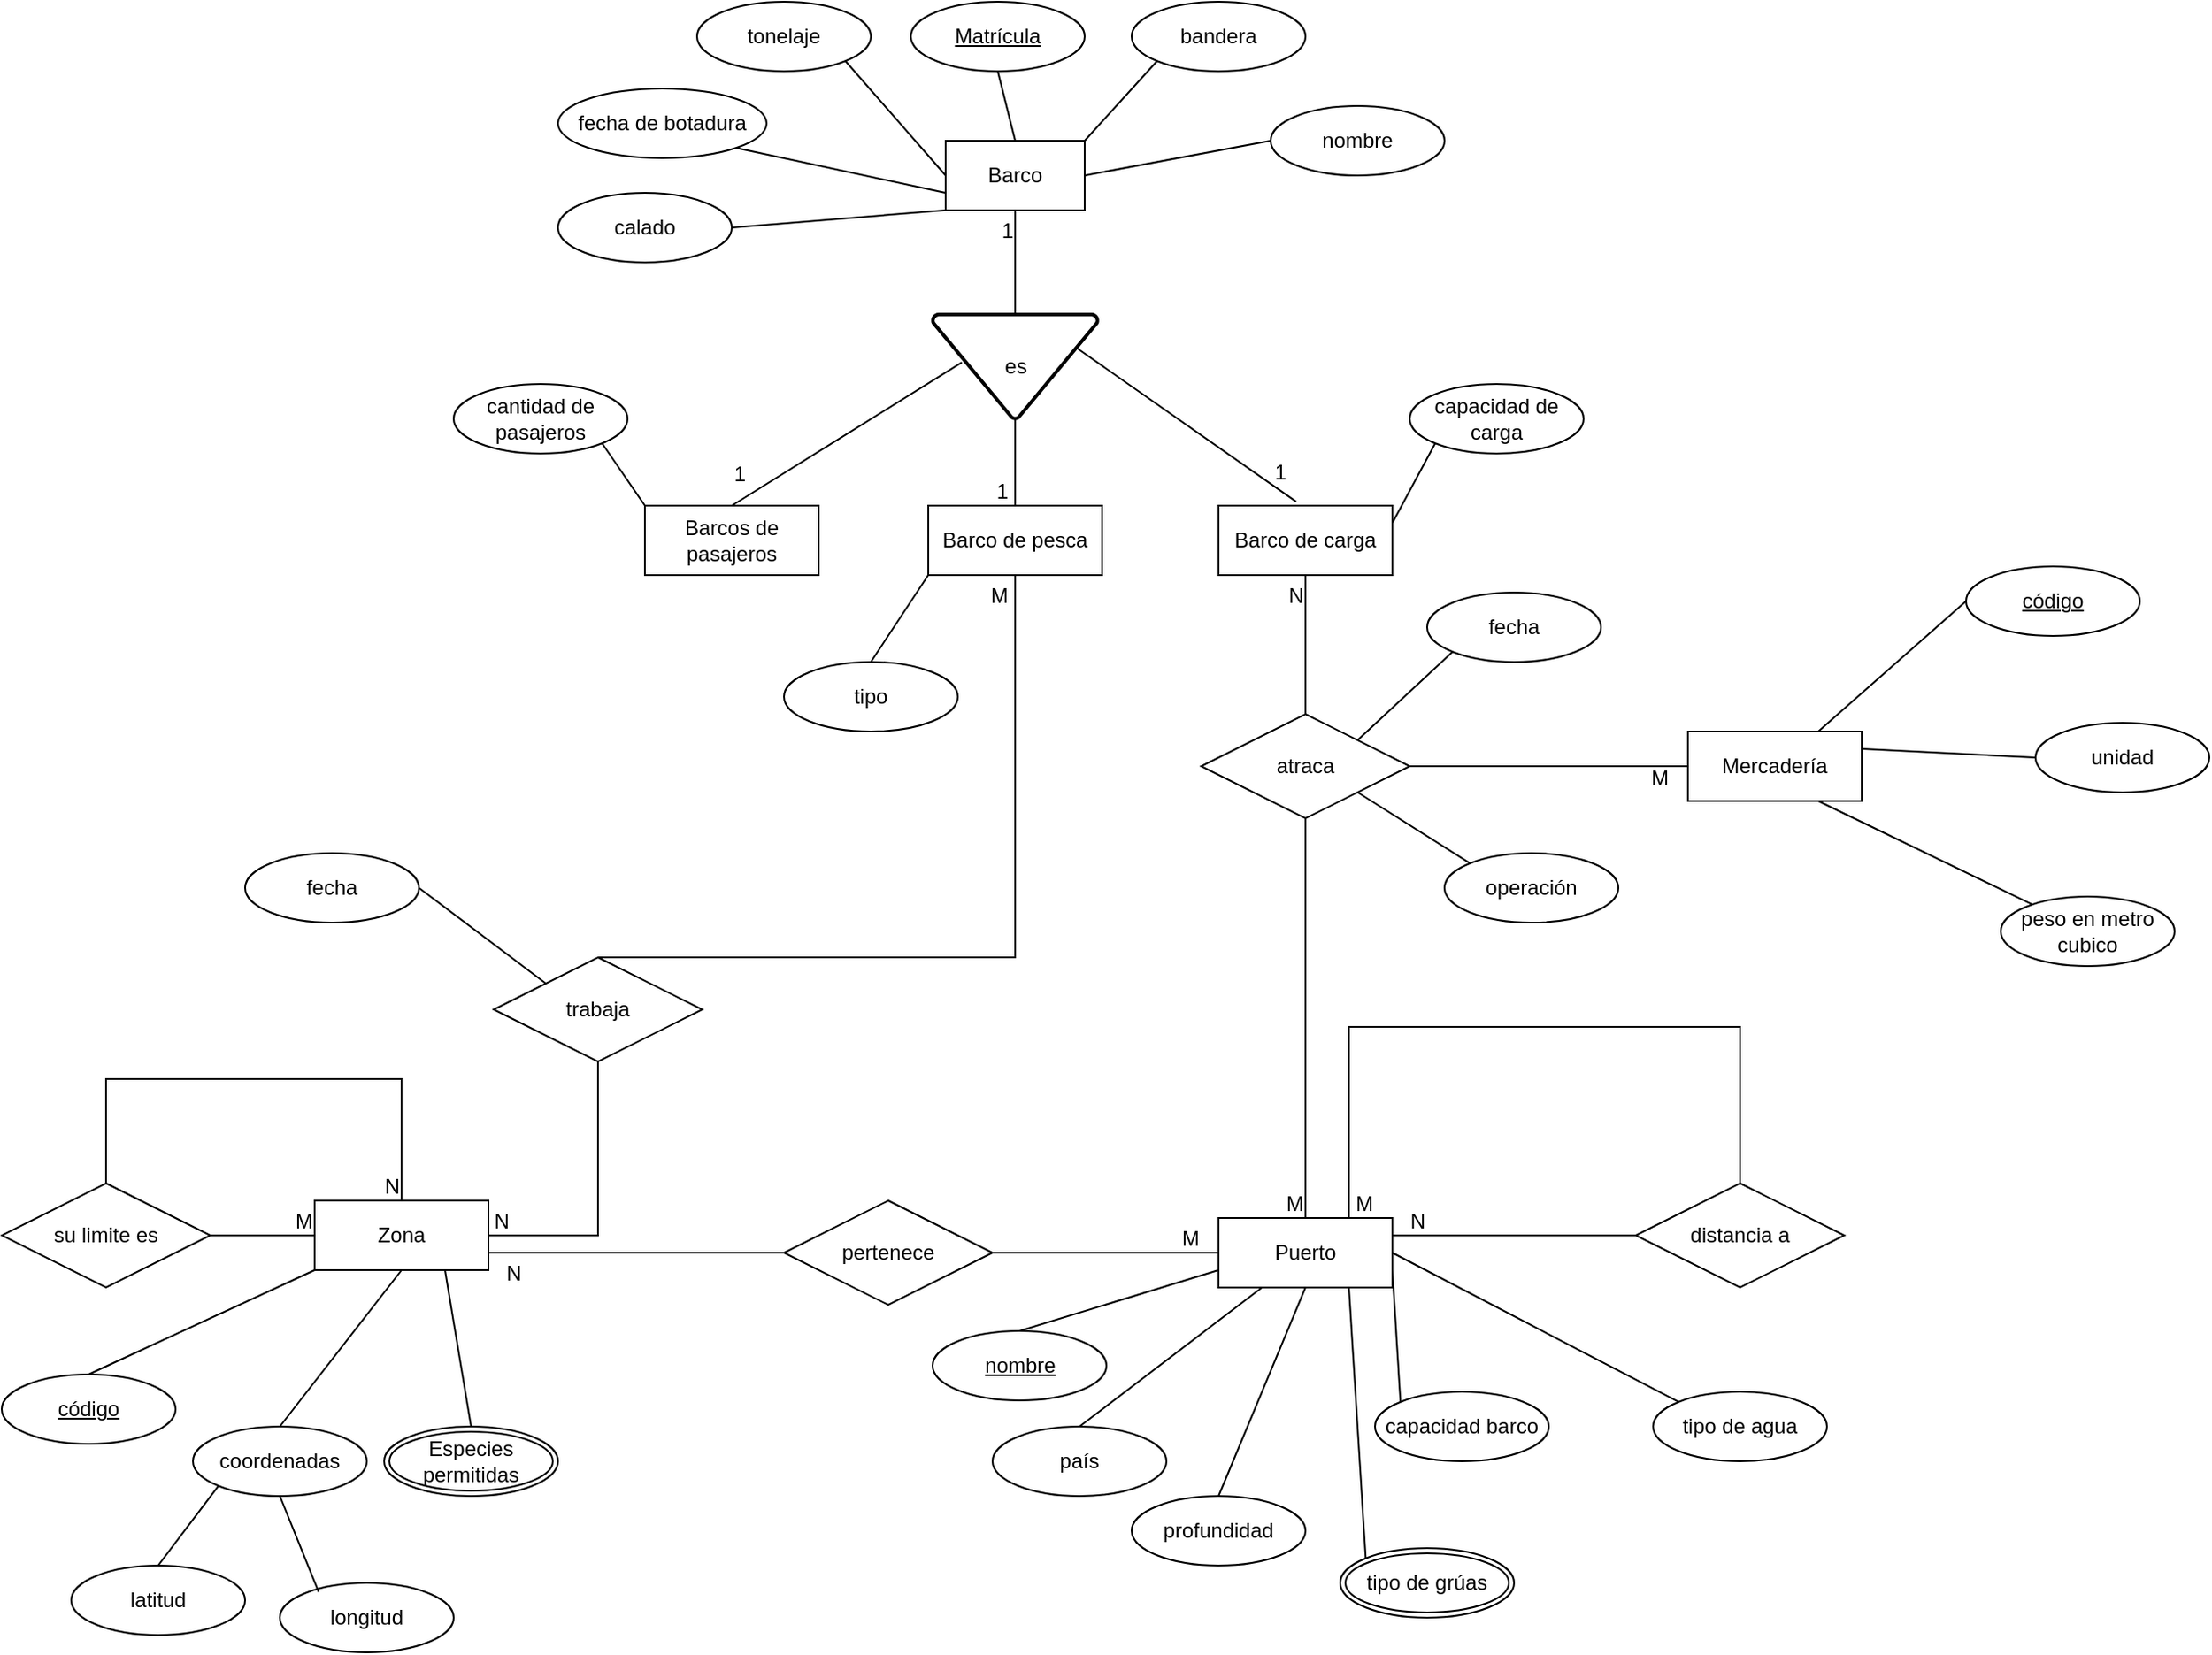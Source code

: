 <mxfile version="26.0.11">
  <diagram name="Página-1" id="JOJs0gV64MYOnQZOllsk">
    <mxGraphModel dx="2267" dy="2320" grid="1" gridSize="10" guides="1" tooltips="1" connect="1" arrows="1" fold="1" page="1" pageScale="1" pageWidth="1654" pageHeight="1169" math="0" shadow="0">
      <root>
        <object label="" id="0">
          <mxCell />
        </object>
        <mxCell id="1" parent="0" />
        <mxCell id="C2GfppKZNMFUQmOp4A26-1" value="Barco" style="rounded=0;whiteSpace=wrap;html=1;" parent="1" vertex="1">
          <mxGeometry x="693" y="-1070" width="80" height="40" as="geometry" />
        </mxCell>
        <mxCell id="C2GfppKZNMFUQmOp4A26-3" value="Matrícula" style="ellipse;whiteSpace=wrap;html=1;align=center;fontStyle=4;" parent="1" vertex="1">
          <mxGeometry x="673" y="-1150" width="100" height="40" as="geometry" />
        </mxCell>
        <mxCell id="C2GfppKZNMFUQmOp4A26-4" value="bandera" style="ellipse;whiteSpace=wrap;html=1;align=center;" parent="1" vertex="1">
          <mxGeometry x="800" y="-1150" width="100" height="40" as="geometry" />
        </mxCell>
        <mxCell id="C2GfppKZNMFUQmOp4A26-5" value="nombre" style="ellipse;whiteSpace=wrap;html=1;align=center;" parent="1" vertex="1">
          <mxGeometry x="880" y="-1090" width="100" height="40" as="geometry" />
        </mxCell>
        <mxCell id="C2GfppKZNMFUQmOp4A26-6" value="tonelaje" style="ellipse;whiteSpace=wrap;html=1;align=center;" parent="1" vertex="1">
          <mxGeometry x="550" y="-1150" width="100" height="40" as="geometry" />
        </mxCell>
        <mxCell id="C2GfppKZNMFUQmOp4A26-7" value="calado" style="ellipse;whiteSpace=wrap;html=1;align=center;" parent="1" vertex="1">
          <mxGeometry x="470" y="-1040" width="100" height="40" as="geometry" />
        </mxCell>
        <mxCell id="C2GfppKZNMFUQmOp4A26-8" value="fecha de botadura" style="ellipse;whiteSpace=wrap;html=1;align=center;" parent="1" vertex="1">
          <mxGeometry x="470" y="-1100" width="120" height="40" as="geometry" />
        </mxCell>
        <mxCell id="C2GfppKZNMFUQmOp4A26-13" value="" style="endArrow=none;html=1;rounded=0;exitX=1;exitY=1;exitDx=0;exitDy=0;entryX=0;entryY=0.75;entryDx=0;entryDy=0;" parent="1" source="C2GfppKZNMFUQmOp4A26-8" target="C2GfppKZNMFUQmOp4A26-1" edge="1">
          <mxGeometry width="50" height="50" relative="1" as="geometry">
            <mxPoint x="650" y="-800" as="sourcePoint" />
            <mxPoint x="700" y="-850" as="targetPoint" />
          </mxGeometry>
        </mxCell>
        <mxCell id="C2GfppKZNMFUQmOp4A26-14" value="" style="endArrow=none;html=1;rounded=0;exitX=1;exitY=1;exitDx=0;exitDy=0;entryX=0;entryY=0.5;entryDx=0;entryDy=0;" parent="1" source="C2GfppKZNMFUQmOp4A26-6" target="C2GfppKZNMFUQmOp4A26-1" edge="1">
          <mxGeometry width="50" height="50" relative="1" as="geometry">
            <mxPoint x="680" y="-820" as="sourcePoint" />
            <mxPoint x="730" y="-870" as="targetPoint" />
          </mxGeometry>
        </mxCell>
        <mxCell id="C2GfppKZNMFUQmOp4A26-15" value="" style="endArrow=none;html=1;rounded=0;entryX=0.5;entryY=1;entryDx=0;entryDy=0;exitX=0.5;exitY=0;exitDx=0;exitDy=0;" parent="1" source="C2GfppKZNMFUQmOp4A26-1" target="C2GfppKZNMFUQmOp4A26-3" edge="1">
          <mxGeometry width="50" height="50" relative="1" as="geometry">
            <mxPoint x="680" y="-820" as="sourcePoint" />
            <mxPoint x="730" y="-870" as="targetPoint" />
          </mxGeometry>
        </mxCell>
        <mxCell id="C2GfppKZNMFUQmOp4A26-16" value="" style="endArrow=none;html=1;rounded=0;entryX=0;entryY=1;entryDx=0;entryDy=0;exitX=1;exitY=0;exitDx=0;exitDy=0;" parent="1" source="C2GfppKZNMFUQmOp4A26-1" target="C2GfppKZNMFUQmOp4A26-4" edge="1">
          <mxGeometry width="50" height="50" relative="1" as="geometry">
            <mxPoint x="680" y="-820" as="sourcePoint" />
            <mxPoint x="730" y="-870" as="targetPoint" />
          </mxGeometry>
        </mxCell>
        <mxCell id="C2GfppKZNMFUQmOp4A26-17" value="" style="endArrow=none;html=1;rounded=0;entryX=0;entryY=0.5;entryDx=0;entryDy=0;exitX=1;exitY=0.5;exitDx=0;exitDy=0;" parent="1" source="C2GfppKZNMFUQmOp4A26-1" target="C2GfppKZNMFUQmOp4A26-5" edge="1">
          <mxGeometry width="50" height="50" relative="1" as="geometry">
            <mxPoint x="680" y="-820" as="sourcePoint" />
            <mxPoint x="730" y="-870" as="targetPoint" />
          </mxGeometry>
        </mxCell>
        <mxCell id="C2GfppKZNMFUQmOp4A26-27" value="es" style="strokeWidth=2;html=1;shape=mxgraph.flowchart.merge_or_storage;whiteSpace=wrap;" parent="1" vertex="1">
          <mxGeometry x="685.5" y="-970" width="95" height="60" as="geometry" />
        </mxCell>
        <mxCell id="C2GfppKZNMFUQmOp4A26-29" value="Barcos de pasajeros" style="whiteSpace=wrap;html=1;align=center;" parent="1" vertex="1">
          <mxGeometry x="520" y="-860" width="100" height="40" as="geometry" />
        </mxCell>
        <mxCell id="C2GfppKZNMFUQmOp4A26-30" value="Barco de pesca" style="whiteSpace=wrap;html=1;align=center;" parent="1" vertex="1">
          <mxGeometry x="683" y="-860" width="100" height="40" as="geometry" />
        </mxCell>
        <mxCell id="C2GfppKZNMFUQmOp4A26-31" value="Barco de carga" style="whiteSpace=wrap;html=1;align=center;" parent="1" vertex="1">
          <mxGeometry x="850" y="-860" width="100" height="40" as="geometry" />
        </mxCell>
        <mxCell id="C2GfppKZNMFUQmOp4A26-35" value="cantidad de pasajeros" style="ellipse;whiteSpace=wrap;html=1;align=center;" parent="1" vertex="1">
          <mxGeometry x="410" y="-930" width="100" height="40" as="geometry" />
        </mxCell>
        <mxCell id="C2GfppKZNMFUQmOp4A26-39" value="" style="endArrow=none;html=1;rounded=0;entryX=1;entryY=1;entryDx=0;entryDy=0;exitX=0;exitY=0;exitDx=0;exitDy=0;" parent="1" source="C2GfppKZNMFUQmOp4A26-29" target="C2GfppKZNMFUQmOp4A26-35" edge="1">
          <mxGeometry width="50" height="50" relative="1" as="geometry">
            <mxPoint x="770" y="-740" as="sourcePoint" />
            <mxPoint x="820" y="-790" as="targetPoint" />
          </mxGeometry>
        </mxCell>
        <mxCell id="C2GfppKZNMFUQmOp4A26-40" value="tipo" style="ellipse;whiteSpace=wrap;html=1;align=center;" parent="1" vertex="1">
          <mxGeometry x="600" y="-770" width="100" height="40" as="geometry" />
        </mxCell>
        <mxCell id="C2GfppKZNMFUQmOp4A26-41" value="" style="endArrow=none;html=1;rounded=0;entryX=0;entryY=1;entryDx=0;entryDy=0;exitX=0.5;exitY=0;exitDx=0;exitDy=0;" parent="1" source="C2GfppKZNMFUQmOp4A26-40" target="C2GfppKZNMFUQmOp4A26-30" edge="1">
          <mxGeometry width="50" height="50" relative="1" as="geometry">
            <mxPoint x="770" y="-740" as="sourcePoint" />
            <mxPoint x="820" y="-790" as="targetPoint" />
          </mxGeometry>
        </mxCell>
        <mxCell id="C2GfppKZNMFUQmOp4A26-42" value="capacidad de carga" style="ellipse;whiteSpace=wrap;html=1;align=center;" parent="1" vertex="1">
          <mxGeometry x="960" y="-930" width="100" height="40" as="geometry" />
        </mxCell>
        <mxCell id="C2GfppKZNMFUQmOp4A26-43" value="" style="endArrow=none;html=1;rounded=0;entryX=1;entryY=0.25;entryDx=0;entryDy=0;exitX=0;exitY=1;exitDx=0;exitDy=0;" parent="1" source="C2GfppKZNMFUQmOp4A26-42" target="C2GfppKZNMFUQmOp4A26-31" edge="1">
          <mxGeometry width="50" height="50" relative="1" as="geometry">
            <mxPoint x="770" y="-740" as="sourcePoint" />
            <mxPoint x="820" y="-790" as="targetPoint" />
          </mxGeometry>
        </mxCell>
        <mxCell id="C2GfppKZNMFUQmOp4A26-44" value="" style="endArrow=none;html=1;rounded=0;entryX=1;entryY=0.5;entryDx=0;entryDy=0;exitX=0;exitY=1;exitDx=0;exitDy=0;" parent="1" source="C2GfppKZNMFUQmOp4A26-1" target="C2GfppKZNMFUQmOp4A26-7" edge="1">
          <mxGeometry width="50" height="50" relative="1" as="geometry">
            <mxPoint x="650" y="-690" as="sourcePoint" />
            <mxPoint x="700" y="-740" as="targetPoint" />
          </mxGeometry>
        </mxCell>
        <mxCell id="C2GfppKZNMFUQmOp4A26-45" value="Zona" style="whiteSpace=wrap;html=1;align=center;" parent="1" vertex="1">
          <mxGeometry x="330" y="-460" width="100" height="40" as="geometry" />
        </mxCell>
        <mxCell id="C2GfppKZNMFUQmOp4A26-49" value="código" style="ellipse;whiteSpace=wrap;html=1;align=center;fontStyle=4;" parent="1" vertex="1">
          <mxGeometry x="150" y="-360" width="100" height="40" as="geometry" />
        </mxCell>
        <mxCell id="C2GfppKZNMFUQmOp4A26-50" value="Especies permitidas" style="ellipse;shape=doubleEllipse;margin=3;whiteSpace=wrap;html=1;align=center;" parent="1" vertex="1">
          <mxGeometry x="370" y="-330" width="100" height="40" as="geometry" />
        </mxCell>
        <mxCell id="C2GfppKZNMFUQmOp4A26-51" value="" style="endArrow=none;html=1;rounded=0;exitX=0.5;exitY=0;exitDx=0;exitDy=0;entryX=0;entryY=1;entryDx=0;entryDy=0;" parent="1" source="C2GfppKZNMFUQmOp4A26-49" target="C2GfppKZNMFUQmOp4A26-45" edge="1">
          <mxGeometry width="50" height="50" relative="1" as="geometry">
            <mxPoint x="410" y="-530" as="sourcePoint" />
            <mxPoint x="430" y="-380" as="targetPoint" />
          </mxGeometry>
        </mxCell>
        <mxCell id="C2GfppKZNMFUQmOp4A26-52" value="" style="endArrow=none;html=1;rounded=0;entryX=0.5;entryY=1;entryDx=0;entryDy=0;exitX=0.5;exitY=0;exitDx=0;exitDy=0;" parent="1" source="C2GfppKZNMFUQmOp4A26-136" target="C2GfppKZNMFUQmOp4A26-45" edge="1">
          <mxGeometry width="50" height="50" relative="1" as="geometry">
            <mxPoint x="310" y="-340" as="sourcePoint" />
            <mxPoint x="460" y="-580" as="targetPoint" />
          </mxGeometry>
        </mxCell>
        <mxCell id="C2GfppKZNMFUQmOp4A26-53" value="" style="endArrow=none;html=1;rounded=0;entryX=0.75;entryY=1;entryDx=0;entryDy=0;exitX=0.5;exitY=0;exitDx=0;exitDy=0;" parent="1" source="C2GfppKZNMFUQmOp4A26-50" target="C2GfppKZNMFUQmOp4A26-45" edge="1">
          <mxGeometry width="50" height="50" relative="1" as="geometry">
            <mxPoint x="410" y="-530" as="sourcePoint" />
            <mxPoint x="460" y="-580" as="targetPoint" />
          </mxGeometry>
        </mxCell>
        <mxCell id="C2GfppKZNMFUQmOp4A26-54" value="Puerto" style="whiteSpace=wrap;html=1;align=center;" parent="1" vertex="1">
          <mxGeometry x="850" y="-450" width="100" height="40" as="geometry" />
        </mxCell>
        <mxCell id="C2GfppKZNMFUQmOp4A26-55" value="nombre" style="ellipse;whiteSpace=wrap;html=1;align=center;fontStyle=4;" parent="1" vertex="1">
          <mxGeometry x="685.5" y="-385" width="100" height="40" as="geometry" />
        </mxCell>
        <mxCell id="C2GfppKZNMFUQmOp4A26-56" value="país" style="ellipse;whiteSpace=wrap;html=1;align=center;" parent="1" vertex="1">
          <mxGeometry x="720" y="-330" width="100" height="40" as="geometry" />
        </mxCell>
        <mxCell id="C2GfppKZNMFUQmOp4A26-57" value="profundidad" style="ellipse;whiteSpace=wrap;html=1;align=center;" parent="1" vertex="1">
          <mxGeometry x="800" y="-290" width="100" height="40" as="geometry" />
        </mxCell>
        <mxCell id="C2GfppKZNMFUQmOp4A26-61" value="capacidad barco" style="ellipse;whiteSpace=wrap;html=1;align=center;" parent="1" vertex="1">
          <mxGeometry x="940" y="-350" width="100" height="40" as="geometry" />
        </mxCell>
        <mxCell id="C2GfppKZNMFUQmOp4A26-62" value="tipo de agua" style="ellipse;whiteSpace=wrap;html=1;align=center;" parent="1" vertex="1">
          <mxGeometry x="1100" y="-350" width="100" height="40" as="geometry" />
        </mxCell>
        <mxCell id="C2GfppKZNMFUQmOp4A26-63" value="" style="endArrow=none;html=1;rounded=0;entryX=0;entryY=0.75;entryDx=0;entryDy=0;exitX=0.5;exitY=0;exitDx=0;exitDy=0;" parent="1" source="C2GfppKZNMFUQmOp4A26-55" target="C2GfppKZNMFUQmOp4A26-54" edge="1">
          <mxGeometry width="50" height="50" relative="1" as="geometry">
            <mxPoint x="700" y="-319" as="sourcePoint" />
            <mxPoint x="720" y="-535" as="targetPoint" />
          </mxGeometry>
        </mxCell>
        <mxCell id="C2GfppKZNMFUQmOp4A26-64" value="" style="endArrow=none;html=1;rounded=0;entryX=0.25;entryY=1;entryDx=0;entryDy=0;exitX=0.5;exitY=0;exitDx=0;exitDy=0;" parent="1" source="C2GfppKZNMFUQmOp4A26-56" target="C2GfppKZNMFUQmOp4A26-54" edge="1">
          <mxGeometry width="50" height="50" relative="1" as="geometry">
            <mxPoint x="670" y="-485" as="sourcePoint" />
            <mxPoint x="720" y="-535" as="targetPoint" />
          </mxGeometry>
        </mxCell>
        <mxCell id="C2GfppKZNMFUQmOp4A26-65" value="" style="endArrow=none;html=1;rounded=0;entryX=0.5;entryY=1;entryDx=0;entryDy=0;exitX=0.5;exitY=0;exitDx=0;exitDy=0;" parent="1" source="C2GfppKZNMFUQmOp4A26-57" target="C2GfppKZNMFUQmOp4A26-54" edge="1">
          <mxGeometry width="50" height="50" relative="1" as="geometry">
            <mxPoint x="670" y="-485" as="sourcePoint" />
            <mxPoint x="720" y="-535" as="targetPoint" />
          </mxGeometry>
        </mxCell>
        <mxCell id="C2GfppKZNMFUQmOp4A26-66" value="" style="endArrow=none;html=1;rounded=0;entryX=0.75;entryY=1;entryDx=0;entryDy=0;exitX=0;exitY=0;exitDx=0;exitDy=0;" parent="1" source="C2GfppKZNMFUQmOp4A26-142" target="C2GfppKZNMFUQmOp4A26-54" edge="1">
          <mxGeometry width="50" height="50" relative="1" as="geometry">
            <mxPoint x="918" y="-275.56" as="sourcePoint" />
            <mxPoint x="720" y="-535" as="targetPoint" />
          </mxGeometry>
        </mxCell>
        <mxCell id="C2GfppKZNMFUQmOp4A26-67" value="" style="endArrow=none;html=1;rounded=0;entryX=1;entryY=0.75;entryDx=0;entryDy=0;exitX=0;exitY=0;exitDx=0;exitDy=0;" parent="1" source="C2GfppKZNMFUQmOp4A26-61" target="C2GfppKZNMFUQmOp4A26-54" edge="1">
          <mxGeometry width="50" height="50" relative="1" as="geometry">
            <mxPoint x="670" y="-485" as="sourcePoint" />
            <mxPoint x="720" y="-535" as="targetPoint" />
          </mxGeometry>
        </mxCell>
        <mxCell id="C2GfppKZNMFUQmOp4A26-68" value="" style="endArrow=none;html=1;rounded=0;entryX=1;entryY=0.5;entryDx=0;entryDy=0;exitX=0;exitY=0;exitDx=0;exitDy=0;" parent="1" source="C2GfppKZNMFUQmOp4A26-62" target="C2GfppKZNMFUQmOp4A26-54" edge="1">
          <mxGeometry width="50" height="50" relative="1" as="geometry">
            <mxPoint x="990" y="-429" as="sourcePoint" />
            <mxPoint x="720" y="-535" as="targetPoint" />
          </mxGeometry>
        </mxCell>
        <mxCell id="C2GfppKZNMFUQmOp4A26-71" value="" style="endArrow=none;html=1;rounded=0;entryX=0.5;entryY=1;entryDx=0;entryDy=0;exitX=0.5;exitY=0;exitDx=0;exitDy=0;exitPerimeter=0;" parent="1" source="C2GfppKZNMFUQmOp4A26-27" target="C2GfppKZNMFUQmOp4A26-1" edge="1">
          <mxGeometry relative="1" as="geometry">
            <mxPoint x="660" y="-650" as="sourcePoint" />
            <mxPoint x="820" y="-650" as="targetPoint" />
          </mxGeometry>
        </mxCell>
        <mxCell id="C2GfppKZNMFUQmOp4A26-72" value="1" style="resizable=0;html=1;whiteSpace=wrap;align=right;verticalAlign=bottom;" parent="C2GfppKZNMFUQmOp4A26-71" connectable="0" vertex="1">
          <mxGeometry x="1" relative="1" as="geometry">
            <mxPoint y="20" as="offset" />
          </mxGeometry>
        </mxCell>
        <mxCell id="C2GfppKZNMFUQmOp4A26-74" value="" style="endArrow=none;html=1;rounded=0;entryX=0.5;entryY=0;entryDx=0;entryDy=0;exitX=0.177;exitY=0.459;exitDx=0;exitDy=0;exitPerimeter=0;" parent="1" source="C2GfppKZNMFUQmOp4A26-27" target="C2GfppKZNMFUQmOp4A26-29" edge="1">
          <mxGeometry relative="1" as="geometry">
            <mxPoint x="700" y="-940" as="sourcePoint" />
            <mxPoint x="743" y="-1020" as="targetPoint" />
          </mxGeometry>
        </mxCell>
        <mxCell id="C2GfppKZNMFUQmOp4A26-75" value="1" style="resizable=0;html=1;whiteSpace=wrap;align=right;verticalAlign=bottom;" parent="C2GfppKZNMFUQmOp4A26-74" connectable="0" vertex="1">
          <mxGeometry x="1" relative="1" as="geometry">
            <mxPoint x="10" y="-10" as="offset" />
          </mxGeometry>
        </mxCell>
        <mxCell id="C2GfppKZNMFUQmOp4A26-78" value="" style="endArrow=none;html=1;rounded=0;entryX=0.446;entryY=-0.057;entryDx=0;entryDy=0;exitX=0.882;exitY=0.331;exitDx=0;exitDy=0;exitPerimeter=0;entryPerimeter=0;" parent="1" source="C2GfppKZNMFUQmOp4A26-27" target="C2GfppKZNMFUQmOp4A26-31" edge="1">
          <mxGeometry relative="1" as="geometry">
            <mxPoint x="753" y="-950" as="sourcePoint" />
            <mxPoint x="753" y="-1010" as="targetPoint" />
          </mxGeometry>
        </mxCell>
        <mxCell id="C2GfppKZNMFUQmOp4A26-79" value="1" style="resizable=0;html=1;whiteSpace=wrap;align=right;verticalAlign=bottom;" parent="C2GfppKZNMFUQmOp4A26-78" connectable="0" vertex="1">
          <mxGeometry x="1" relative="1" as="geometry">
            <mxPoint x="-4" y="-8" as="offset" />
          </mxGeometry>
        </mxCell>
        <mxCell id="C2GfppKZNMFUQmOp4A26-80" value="" style="endArrow=none;html=1;rounded=0;entryX=0.5;entryY=0;entryDx=0;entryDy=0;exitX=0.5;exitY=1;exitDx=0;exitDy=0;exitPerimeter=0;" parent="1" source="C2GfppKZNMFUQmOp4A26-27" target="C2GfppKZNMFUQmOp4A26-30" edge="1">
          <mxGeometry relative="1" as="geometry">
            <mxPoint x="763" y="-940" as="sourcePoint" />
            <mxPoint x="763" y="-1000" as="targetPoint" />
          </mxGeometry>
        </mxCell>
        <mxCell id="C2GfppKZNMFUQmOp4A26-81" value="1" style="resizable=0;html=1;whiteSpace=wrap;align=right;verticalAlign=bottom;" parent="C2GfppKZNMFUQmOp4A26-80" connectable="0" vertex="1">
          <mxGeometry x="1" relative="1" as="geometry">
            <mxPoint x="-3" as="offset" />
          </mxGeometry>
        </mxCell>
        <mxCell id="C2GfppKZNMFUQmOp4A26-82" value="trabaja" style="shape=rhombus;perimeter=rhombusPerimeter;whiteSpace=wrap;html=1;align=center;" parent="1" vertex="1">
          <mxGeometry x="433" y="-600" width="120" height="60" as="geometry" />
        </mxCell>
        <mxCell id="C2GfppKZNMFUQmOp4A26-83" value="" style="endArrow=none;html=1;rounded=0;entryX=0.5;entryY=1;entryDx=0;entryDy=0;exitX=0.5;exitY=0;exitDx=0;exitDy=0;" parent="1" source="C2GfppKZNMFUQmOp4A26-82" target="C2GfppKZNMFUQmOp4A26-30" edge="1">
          <mxGeometry relative="1" as="geometry">
            <mxPoint x="280" y="-520" as="sourcePoint" />
            <mxPoint x="440" y="-520" as="targetPoint" />
            <Array as="points">
              <mxPoint x="733" y="-600" />
            </Array>
          </mxGeometry>
        </mxCell>
        <mxCell id="C2GfppKZNMFUQmOp4A26-84" value="M" style="resizable=0;html=1;whiteSpace=wrap;align=right;verticalAlign=bottom;" parent="C2GfppKZNMFUQmOp4A26-83" connectable="0" vertex="1">
          <mxGeometry x="1" relative="1" as="geometry">
            <mxPoint x="-3" y="20" as="offset" />
          </mxGeometry>
        </mxCell>
        <mxCell id="C2GfppKZNMFUQmOp4A26-85" value="" style="endArrow=none;html=1;rounded=0;exitX=0.5;exitY=1;exitDx=0;exitDy=0;entryX=1;entryY=0.5;entryDx=0;entryDy=0;" parent="1" source="C2GfppKZNMFUQmOp4A26-82" target="C2GfppKZNMFUQmOp4A26-45" edge="1">
          <mxGeometry relative="1" as="geometry">
            <mxPoint x="360" y="-460" as="sourcePoint" />
            <mxPoint x="380" y="-490" as="targetPoint" />
            <Array as="points">
              <mxPoint x="493" y="-440" />
            </Array>
          </mxGeometry>
        </mxCell>
        <mxCell id="C2GfppKZNMFUQmOp4A26-86" value="N" style="resizable=0;html=1;whiteSpace=wrap;align=right;verticalAlign=bottom;" parent="C2GfppKZNMFUQmOp4A26-85" connectable="0" vertex="1">
          <mxGeometry x="1" relative="1" as="geometry">
            <mxPoint x="13" as="offset" />
          </mxGeometry>
        </mxCell>
        <mxCell id="C2GfppKZNMFUQmOp4A26-89" value="su limite es" style="shape=rhombus;perimeter=rhombusPerimeter;whiteSpace=wrap;html=1;align=center;" parent="1" vertex="1">
          <mxGeometry x="150" y="-470" width="120" height="60" as="geometry" />
        </mxCell>
        <mxCell id="C2GfppKZNMFUQmOp4A26-90" value="" style="endArrow=none;html=1;rounded=0;entryX=0;entryY=0.5;entryDx=0;entryDy=0;exitX=1;exitY=0.5;exitDx=0;exitDy=0;" parent="1" source="C2GfppKZNMFUQmOp4A26-89" target="C2GfppKZNMFUQmOp4A26-45" edge="1">
          <mxGeometry relative="1" as="geometry">
            <mxPoint x="300" y="-450" as="sourcePoint" />
            <mxPoint x="460" y="-450" as="targetPoint" />
          </mxGeometry>
        </mxCell>
        <mxCell id="C2GfppKZNMFUQmOp4A26-91" value="M" style="resizable=0;html=1;whiteSpace=wrap;align=right;verticalAlign=bottom;" parent="C2GfppKZNMFUQmOp4A26-90" connectable="0" vertex="1">
          <mxGeometry x="1" relative="1" as="geometry" />
        </mxCell>
        <mxCell id="C2GfppKZNMFUQmOp4A26-92" value="" style="endArrow=none;html=1;rounded=0;exitX=0.5;exitY=0;exitDx=0;exitDy=0;entryX=0.5;entryY=0;entryDx=0;entryDy=0;" parent="1" source="C2GfppKZNMFUQmOp4A26-89" target="C2GfppKZNMFUQmOp4A26-45" edge="1">
          <mxGeometry relative="1" as="geometry">
            <mxPoint x="300" y="-450" as="sourcePoint" />
            <mxPoint x="220" y="-560" as="targetPoint" />
            <Array as="points">
              <mxPoint x="210" y="-530" />
              <mxPoint x="380" y="-530" />
            </Array>
          </mxGeometry>
        </mxCell>
        <mxCell id="C2GfppKZNMFUQmOp4A26-93" value="N" style="resizable=0;html=1;whiteSpace=wrap;align=right;verticalAlign=bottom;" parent="C2GfppKZNMFUQmOp4A26-92" connectable="0" vertex="1">
          <mxGeometry x="1" relative="1" as="geometry" />
        </mxCell>
        <mxCell id="C2GfppKZNMFUQmOp4A26-94" value="atraca" style="shape=rhombus;perimeter=rhombusPerimeter;whiteSpace=wrap;html=1;align=center;" parent="1" vertex="1">
          <mxGeometry x="840" y="-740" width="120" height="60" as="geometry" />
        </mxCell>
        <mxCell id="C2GfppKZNMFUQmOp4A26-95" value="" style="endArrow=none;html=1;rounded=0;entryX=0.5;entryY=1;entryDx=0;entryDy=0;exitX=0.5;exitY=0;exitDx=0;exitDy=0;" parent="1" source="C2GfppKZNMFUQmOp4A26-94" target="C2GfppKZNMFUQmOp4A26-31" edge="1">
          <mxGeometry relative="1" as="geometry">
            <mxPoint x="440" y="-710" as="sourcePoint" />
            <mxPoint x="600" y="-710" as="targetPoint" />
          </mxGeometry>
        </mxCell>
        <mxCell id="C2GfppKZNMFUQmOp4A26-96" value="N" style="resizable=0;html=1;whiteSpace=wrap;align=right;verticalAlign=bottom;" parent="C2GfppKZNMFUQmOp4A26-95" connectable="0" vertex="1">
          <mxGeometry x="1" relative="1" as="geometry">
            <mxPoint y="20" as="offset" />
          </mxGeometry>
        </mxCell>
        <mxCell id="C2GfppKZNMFUQmOp4A26-100" value="fecha" style="ellipse;whiteSpace=wrap;html=1;align=center;" parent="1" vertex="1">
          <mxGeometry x="290" y="-660" width="100" height="40" as="geometry" />
        </mxCell>
        <mxCell id="C2GfppKZNMFUQmOp4A26-102" value="" style="endArrow=none;html=1;rounded=0;exitX=1;exitY=0.5;exitDx=0;exitDy=0;entryX=0;entryY=0;entryDx=0;entryDy=0;" parent="1" source="C2GfppKZNMFUQmOp4A26-100" target="C2GfppKZNMFUQmOp4A26-82" edge="1">
          <mxGeometry width="50" height="50" relative="1" as="geometry">
            <mxPoint x="440" y="-580" as="sourcePoint" />
            <mxPoint x="490" y="-630" as="targetPoint" />
          </mxGeometry>
        </mxCell>
        <mxCell id="C2GfppKZNMFUQmOp4A26-104" value="fecha" style="ellipse;whiteSpace=wrap;html=1;align=center;" parent="1" vertex="1">
          <mxGeometry x="970" y="-810" width="100" height="40" as="geometry" />
        </mxCell>
        <mxCell id="C2GfppKZNMFUQmOp4A26-105" value="" style="endArrow=none;html=1;rounded=0;exitX=1;exitY=0;exitDx=0;exitDy=0;entryX=0;entryY=1;entryDx=0;entryDy=0;" parent="1" source="C2GfppKZNMFUQmOp4A26-94" target="C2GfppKZNMFUQmOp4A26-104" edge="1">
          <mxGeometry width="50" height="50" relative="1" as="geometry">
            <mxPoint x="270" y="-670" as="sourcePoint" />
            <mxPoint x="333" y="-670" as="targetPoint" />
          </mxGeometry>
        </mxCell>
        <mxCell id="C2GfppKZNMFUQmOp4A26-106" value="Mercadería" style="whiteSpace=wrap;html=1;align=center;" parent="1" vertex="1">
          <mxGeometry x="1120" y="-730" width="100" height="40" as="geometry" />
        </mxCell>
        <mxCell id="C2GfppKZNMFUQmOp4A26-108" value="código" style="ellipse;whiteSpace=wrap;html=1;align=center;fontStyle=4;" parent="1" vertex="1">
          <mxGeometry x="1280" y="-825" width="100" height="40" as="geometry" />
        </mxCell>
        <mxCell id="C2GfppKZNMFUQmOp4A26-109" value="unidad" style="ellipse;whiteSpace=wrap;html=1;align=center;" parent="1" vertex="1">
          <mxGeometry x="1320" y="-735" width="100" height="40" as="geometry" />
        </mxCell>
        <mxCell id="C2GfppKZNMFUQmOp4A26-110" value="peso en metro cubico" style="ellipse;whiteSpace=wrap;html=1;align=center;" parent="1" vertex="1">
          <mxGeometry x="1300" y="-635" width="100" height="40" as="geometry" />
        </mxCell>
        <mxCell id="C2GfppKZNMFUQmOp4A26-112" value="" style="endArrow=none;html=1;rounded=0;entryX=0;entryY=0.5;entryDx=0;entryDy=0;exitX=0.75;exitY=0;exitDx=0;exitDy=0;" parent="1" source="C2GfppKZNMFUQmOp4A26-106" target="C2GfppKZNMFUQmOp4A26-108" edge="1">
          <mxGeometry width="50" height="50" relative="1" as="geometry">
            <mxPoint x="1170" y="-815" as="sourcePoint" />
            <mxPoint x="1190" y="-735" as="targetPoint" />
          </mxGeometry>
        </mxCell>
        <mxCell id="C2GfppKZNMFUQmOp4A26-113" value="" style="endArrow=none;html=1;rounded=0;entryX=0.75;entryY=1;entryDx=0;entryDy=0;" parent="1" source="C2GfppKZNMFUQmOp4A26-110" target="C2GfppKZNMFUQmOp4A26-106" edge="1">
          <mxGeometry width="50" height="50" relative="1" as="geometry">
            <mxPoint x="1140" y="-685" as="sourcePoint" />
            <mxPoint x="1070" y="-685" as="targetPoint" />
          </mxGeometry>
        </mxCell>
        <mxCell id="C2GfppKZNMFUQmOp4A26-114" value="" style="endArrow=none;html=1;rounded=0;exitX=0;exitY=0.5;exitDx=0;exitDy=0;entryX=1;entryY=0.25;entryDx=0;entryDy=0;" parent="1" source="C2GfppKZNMFUQmOp4A26-109" target="C2GfppKZNMFUQmOp4A26-106" edge="1">
          <mxGeometry width="50" height="50" relative="1" as="geometry">
            <mxPoint x="1140" y="-685" as="sourcePoint" />
            <mxPoint x="1190" y="-735" as="targetPoint" />
          </mxGeometry>
        </mxCell>
        <mxCell id="C2GfppKZNMFUQmOp4A26-115" value="" style="endArrow=none;html=1;rounded=0;exitX=0.5;exitY=1;exitDx=0;exitDy=0;" parent="1" source="C2GfppKZNMFUQmOp4A26-94" target="C2GfppKZNMFUQmOp4A26-54" edge="1">
          <mxGeometry relative="1" as="geometry">
            <mxPoint x="910" y="-730" as="sourcePoint" />
            <mxPoint x="910" y="-810" as="targetPoint" />
          </mxGeometry>
        </mxCell>
        <mxCell id="C2GfppKZNMFUQmOp4A26-116" value="M" style="resizable=0;html=1;whiteSpace=wrap;align=right;verticalAlign=bottom;" parent="C2GfppKZNMFUQmOp4A26-115" connectable="0" vertex="1">
          <mxGeometry x="1" relative="1" as="geometry">
            <mxPoint as="offset" />
          </mxGeometry>
        </mxCell>
        <mxCell id="C2GfppKZNMFUQmOp4A26-118" value="pertenece" style="shape=rhombus;perimeter=rhombusPerimeter;whiteSpace=wrap;html=1;align=center;" parent="1" vertex="1">
          <mxGeometry x="600" y="-460" width="120" height="60" as="geometry" />
        </mxCell>
        <mxCell id="C2GfppKZNMFUQmOp4A26-123" value="" style="endArrow=none;html=1;rounded=0;entryX=0;entryY=0.5;entryDx=0;entryDy=0;exitX=1;exitY=0.5;exitDx=0;exitDy=0;" parent="1" source="C2GfppKZNMFUQmOp4A26-118" target="C2GfppKZNMFUQmOp4A26-54" edge="1">
          <mxGeometry relative="1" as="geometry">
            <mxPoint x="630" y="-690" as="sourcePoint" />
            <mxPoint x="790" y="-690" as="targetPoint" />
          </mxGeometry>
        </mxCell>
        <mxCell id="C2GfppKZNMFUQmOp4A26-124" value="M" style="resizable=0;html=1;whiteSpace=wrap;align=right;verticalAlign=bottom;" parent="C2GfppKZNMFUQmOp4A26-123" connectable="0" vertex="1">
          <mxGeometry x="1" relative="1" as="geometry">
            <mxPoint x="-10" as="offset" />
          </mxGeometry>
        </mxCell>
        <mxCell id="C2GfppKZNMFUQmOp4A26-125" value="" style="endArrow=none;html=1;rounded=0;entryX=1;entryY=0.75;entryDx=0;entryDy=0;exitX=0;exitY=0.5;exitDx=0;exitDy=0;" parent="1" source="C2GfppKZNMFUQmOp4A26-118" target="C2GfppKZNMFUQmOp4A26-45" edge="1">
          <mxGeometry relative="1" as="geometry">
            <mxPoint x="630" y="-690" as="sourcePoint" />
            <mxPoint x="790" y="-690" as="targetPoint" />
          </mxGeometry>
        </mxCell>
        <mxCell id="C2GfppKZNMFUQmOp4A26-126" value="N" style="resizable=0;html=1;whiteSpace=wrap;align=right;verticalAlign=bottom;" parent="C2GfppKZNMFUQmOp4A26-125" connectable="0" vertex="1">
          <mxGeometry x="1" relative="1" as="geometry">
            <mxPoint x="20" y="20" as="offset" />
          </mxGeometry>
        </mxCell>
        <mxCell id="C2GfppKZNMFUQmOp4A26-128" value="operación" style="ellipse;whiteSpace=wrap;html=1;align=center;" parent="1" vertex="1">
          <mxGeometry x="980" y="-660" width="100" height="40" as="geometry" />
        </mxCell>
        <mxCell id="C2GfppKZNMFUQmOp4A26-129" value="" style="endArrow=none;html=1;rounded=0;exitX=1;exitY=1;exitDx=0;exitDy=0;entryX=0;entryY=0;entryDx=0;entryDy=0;" parent="1" source="C2GfppKZNMFUQmOp4A26-94" target="C2GfppKZNMFUQmOp4A26-128" edge="1">
          <mxGeometry width="50" height="50" relative="1" as="geometry">
            <mxPoint x="1120" y="-680" as="sourcePoint" />
            <mxPoint x="1170" y="-730" as="targetPoint" />
          </mxGeometry>
        </mxCell>
        <mxCell id="C2GfppKZNMFUQmOp4A26-130" value="distancia a" style="shape=rhombus;perimeter=rhombusPerimeter;whiteSpace=wrap;html=1;align=center;" parent="1" vertex="1">
          <mxGeometry x="1090" y="-470" width="120" height="60" as="geometry" />
        </mxCell>
        <mxCell id="C2GfppKZNMFUQmOp4A26-131" value="" style="endArrow=none;html=1;rounded=0;entryX=1;entryY=0.25;entryDx=0;entryDy=0;exitX=0;exitY=0.5;exitDx=0;exitDy=0;" parent="1" source="C2GfppKZNMFUQmOp4A26-130" target="C2GfppKZNMFUQmOp4A26-54" edge="1">
          <mxGeometry relative="1" as="geometry">
            <mxPoint x="810" y="-480" as="sourcePoint" />
            <mxPoint x="970" y="-480" as="targetPoint" />
          </mxGeometry>
        </mxCell>
        <mxCell id="C2GfppKZNMFUQmOp4A26-132" value="N" style="resizable=0;html=1;whiteSpace=wrap;align=right;verticalAlign=bottom;" parent="C2GfppKZNMFUQmOp4A26-131" connectable="0" vertex="1">
          <mxGeometry x="1" relative="1" as="geometry">
            <mxPoint x="20" as="offset" />
          </mxGeometry>
        </mxCell>
        <mxCell id="C2GfppKZNMFUQmOp4A26-133" value="" style="endArrow=none;html=1;rounded=0;entryX=0.75;entryY=0;entryDx=0;entryDy=0;exitX=0.5;exitY=0;exitDx=0;exitDy=0;" parent="1" source="C2GfppKZNMFUQmOp4A26-130" target="C2GfppKZNMFUQmOp4A26-54" edge="1">
          <mxGeometry relative="1" as="geometry">
            <mxPoint x="1140" y="-550.95" as="sourcePoint" />
            <mxPoint x="1000" y="-550.95" as="targetPoint" />
            <Array as="points">
              <mxPoint x="1150" y="-560" />
              <mxPoint x="925" y="-560" />
            </Array>
          </mxGeometry>
        </mxCell>
        <mxCell id="C2GfppKZNMFUQmOp4A26-134" value="M" style="resizable=0;html=1;whiteSpace=wrap;align=right;verticalAlign=bottom;" parent="C2GfppKZNMFUQmOp4A26-133" connectable="0" vertex="1">
          <mxGeometry x="1" relative="1" as="geometry">
            <mxPoint x="15" as="offset" />
          </mxGeometry>
        </mxCell>
        <mxCell id="C2GfppKZNMFUQmOp4A26-136" value="coordenadas" style="ellipse;whiteSpace=wrap;html=1;align=center;" parent="1" vertex="1">
          <mxGeometry x="260" y="-330" width="100" height="40" as="geometry" />
        </mxCell>
        <mxCell id="C2GfppKZNMFUQmOp4A26-137" value="latitud" style="ellipse;whiteSpace=wrap;html=1;align=center;" parent="1" vertex="1">
          <mxGeometry x="190" y="-250" width="100" height="40" as="geometry" />
        </mxCell>
        <mxCell id="C2GfppKZNMFUQmOp4A26-138" value="" style="endArrow=none;html=1;rounded=0;entryX=0;entryY=1;entryDx=0;entryDy=0;exitX=0.5;exitY=0;exitDx=0;exitDy=0;" parent="1" source="C2GfppKZNMFUQmOp4A26-137" target="C2GfppKZNMFUQmOp4A26-136" edge="1">
          <mxGeometry width="50" height="50" relative="1" as="geometry">
            <mxPoint x="520" y="-210" as="sourcePoint" />
            <mxPoint x="570" y="-260" as="targetPoint" />
          </mxGeometry>
        </mxCell>
        <mxCell id="C2GfppKZNMFUQmOp4A26-139" value="longitud" style="ellipse;whiteSpace=wrap;html=1;align=center;" parent="1" vertex="1">
          <mxGeometry x="310" y="-240" width="100" height="40" as="geometry" />
        </mxCell>
        <mxCell id="C2GfppKZNMFUQmOp4A26-141" value="" style="endArrow=none;html=1;rounded=0;entryX=0.5;entryY=1;entryDx=0;entryDy=0;exitX=0.223;exitY=0.129;exitDx=0;exitDy=0;exitPerimeter=0;" parent="1" source="C2GfppKZNMFUQmOp4A26-139" target="C2GfppKZNMFUQmOp4A26-136" edge="1">
          <mxGeometry width="50" height="50" relative="1" as="geometry">
            <mxPoint x="250" y="-240" as="sourcePoint" />
            <mxPoint x="285" y="-286" as="targetPoint" />
          </mxGeometry>
        </mxCell>
        <mxCell id="C2GfppKZNMFUQmOp4A26-142" value="tipo de grúas" style="ellipse;shape=doubleEllipse;margin=3;whiteSpace=wrap;html=1;align=center;" parent="1" vertex="1">
          <mxGeometry x="920" y="-260" width="100" height="40" as="geometry" />
        </mxCell>
        <mxCell id="C2GfppKZNMFUQmOp4A26-145" value="" style="endArrow=none;html=1;rounded=0;entryX=0;entryY=0.5;entryDx=0;entryDy=0;exitX=1;exitY=0.5;exitDx=0;exitDy=0;" parent="1" source="C2GfppKZNMFUQmOp4A26-94" target="C2GfppKZNMFUQmOp4A26-106" edge="1">
          <mxGeometry width="50" height="50" relative="1" as="geometry">
            <mxPoint x="1090" y="-470" as="sourcePoint" />
            <mxPoint x="1140" y="-520" as="targetPoint" />
          </mxGeometry>
        </mxCell>
        <mxCell id="C2GfppKZNMFUQmOp4A26-146" value="M" style="resizable=0;html=1;whiteSpace=wrap;align=right;verticalAlign=bottom;" parent="1" connectable="0" vertex="1">
          <mxGeometry x="1110" y="-695" as="geometry" />
        </mxCell>
      </root>
    </mxGraphModel>
  </diagram>
</mxfile>
